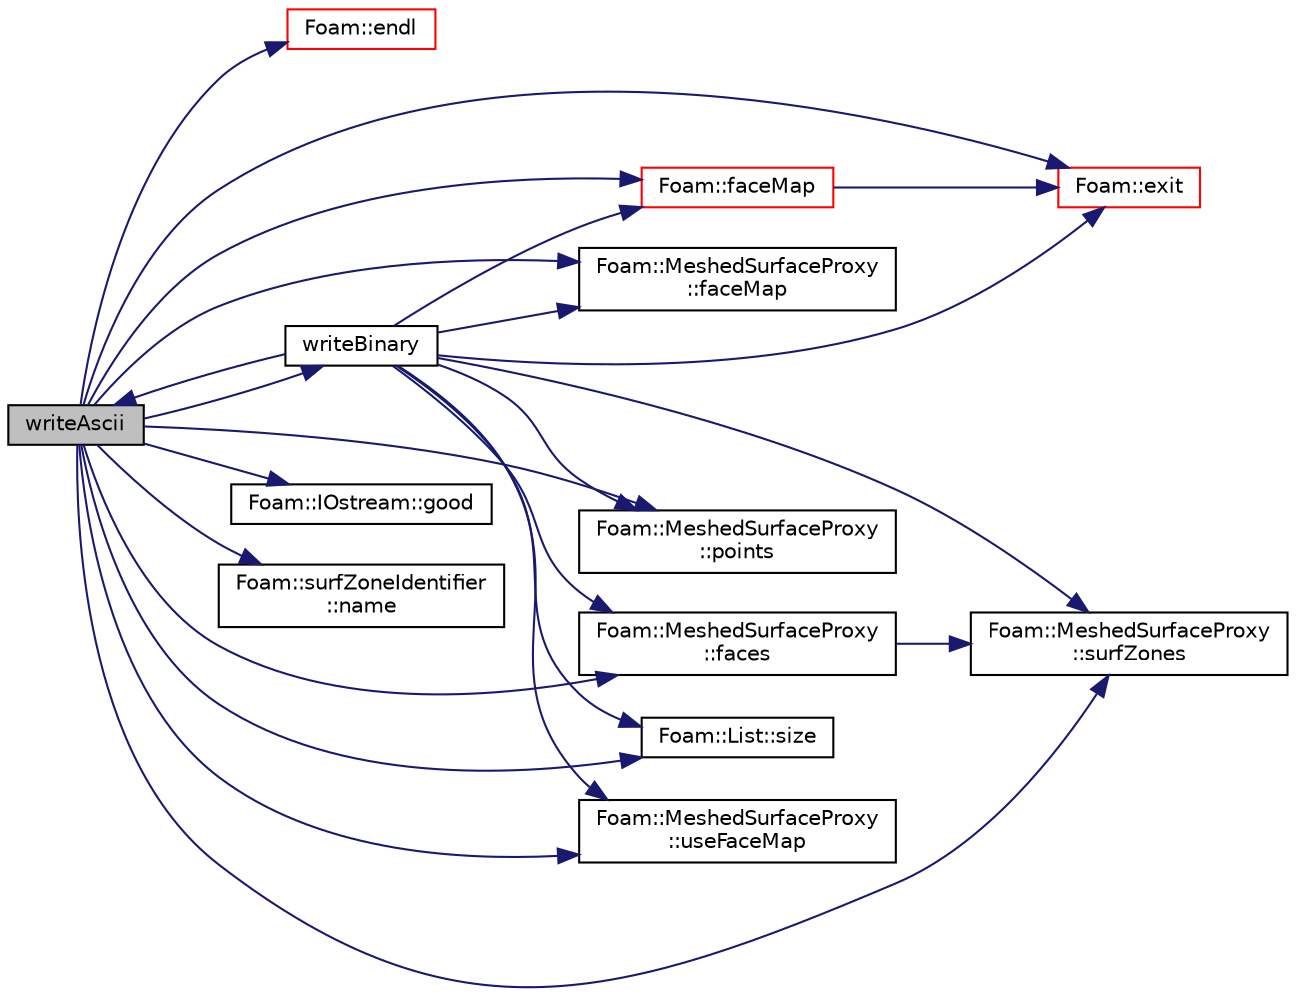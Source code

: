 digraph "writeAscii"
{
  bgcolor="transparent";
  edge [fontname="Helvetica",fontsize="10",labelfontname="Helvetica",labelfontsize="10"];
  node [fontname="Helvetica",fontsize="10",shape=record];
  rankdir="LR";
  Node152 [label="writeAscii",height=0.2,width=0.4,color="black", fillcolor="grey75", style="filled", fontcolor="black"];
  Node152 -> Node153 [color="midnightblue",fontsize="10",style="solid",fontname="Helvetica"];
  Node153 [label="Foam::endl",height=0.2,width=0.4,color="red",URL="$a21851.html#a2db8fe02a0d3909e9351bb4275b23ce4",tooltip="Add newline and flush stream. "];
  Node152 -> Node155 [color="midnightblue",fontsize="10",style="solid",fontname="Helvetica"];
  Node155 [label="Foam::exit",height=0.2,width=0.4,color="red",URL="$a21851.html#a06ca7250d8e89caf05243ec094843642"];
  Node152 -> Node202 [color="midnightblue",fontsize="10",style="solid",fontname="Helvetica"];
  Node202 [label="Foam::faceMap",height=0.2,width=0.4,color="red",URL="$a21851.html#aa77215843e964fac259ab06e68d0ee02"];
  Node202 -> Node155 [color="midnightblue",fontsize="10",style="solid",fontname="Helvetica"];
  Node152 -> Node205 [color="midnightblue",fontsize="10",style="solid",fontname="Helvetica"];
  Node205 [label="Foam::MeshedSurfaceProxy\l::faceMap",height=0.2,width=0.4,color="black",URL="$a30837.html#ac60b73c76c3ba27cee6f78de4e6b82df",tooltip="Const access to the faceMap, zero-sized when unused. "];
  Node152 -> Node206 [color="midnightblue",fontsize="10",style="solid",fontname="Helvetica"];
  Node206 [label="Foam::MeshedSurfaceProxy\l::faces",height=0.2,width=0.4,color="black",URL="$a30837.html#a16c6d36f7c961d037a44e5c235d9aa15",tooltip="Return const access to the faces. "];
  Node206 -> Node207 [color="midnightblue",fontsize="10",style="solid",fontname="Helvetica"];
  Node207 [label="Foam::MeshedSurfaceProxy\l::surfZones",height=0.2,width=0.4,color="black",URL="$a30837.html#a14a75381fb0e82fa2fdf4b3aff01a96a",tooltip="Const access to the surface zones. "];
  Node152 -> Node192 [color="midnightblue",fontsize="10",style="solid",fontname="Helvetica"];
  Node192 [label="Foam::IOstream::good",height=0.2,width=0.4,color="black",URL="$a27333.html#abdcc7f96f487faadc7769afcf58fe992",tooltip="Return true if next operation might succeed. "];
  Node152 -> Node208 [color="midnightblue",fontsize="10",style="solid",fontname="Helvetica"];
  Node208 [label="Foam::surfZoneIdentifier\l::name",height=0.2,width=0.4,color="black",URL="$a30973.html#acc80e00a8ac919288fb55bd14cc88bf6",tooltip="Return name. "];
  Node152 -> Node209 [color="midnightblue",fontsize="10",style="solid",fontname="Helvetica"];
  Node209 [label="Foam::MeshedSurfaceProxy\l::points",height=0.2,width=0.4,color="black",URL="$a30837.html#afb6c3bde245ae6ea91f1c538da59f8fc",tooltip="Return const access to the points. "];
  Node152 -> Node204 [color="midnightblue",fontsize="10",style="solid",fontname="Helvetica"];
  Node204 [label="Foam::List::size",height=0.2,width=0.4,color="black",URL="$a26833.html#a8a5f6fa29bd4b500caf186f60245b384",tooltip="Override size to be inconsistent with allocated storage. "];
  Node152 -> Node207 [color="midnightblue",fontsize="10",style="solid",fontname="Helvetica"];
  Node152 -> Node210 [color="midnightblue",fontsize="10",style="solid",fontname="Helvetica"];
  Node210 [label="Foam::MeshedSurfaceProxy\l::useFaceMap",height=0.2,width=0.4,color="black",URL="$a30837.html#ab637248fe62dcd14ffe4cd5958954b02",tooltip="Use faceMap? "];
  Node152 -> Node211 [color="midnightblue",fontsize="10",style="solid",fontname="Helvetica"];
  Node211 [label="writeBinary",height=0.2,width=0.4,color="black",URL="$a30901.html#a3c9f7310b853c8ab0e75e5f2db117e7c",tooltip="Write surface mesh components by proxy (as BINARY) "];
  Node211 -> Node155 [color="midnightblue",fontsize="10",style="solid",fontname="Helvetica"];
  Node211 -> Node209 [color="midnightblue",fontsize="10",style="solid",fontname="Helvetica"];
  Node211 -> Node206 [color="midnightblue",fontsize="10",style="solid",fontname="Helvetica"];
  Node211 -> Node202 [color="midnightblue",fontsize="10",style="solid",fontname="Helvetica"];
  Node211 -> Node205 [color="midnightblue",fontsize="10",style="solid",fontname="Helvetica"];
  Node211 -> Node207 [color="midnightblue",fontsize="10",style="solid",fontname="Helvetica"];
  Node211 -> Node210 [color="midnightblue",fontsize="10",style="solid",fontname="Helvetica"];
  Node211 -> Node204 [color="midnightblue",fontsize="10",style="solid",fontname="Helvetica"];
  Node211 -> Node152 [color="midnightblue",fontsize="10",style="solid",fontname="Helvetica"];
}
